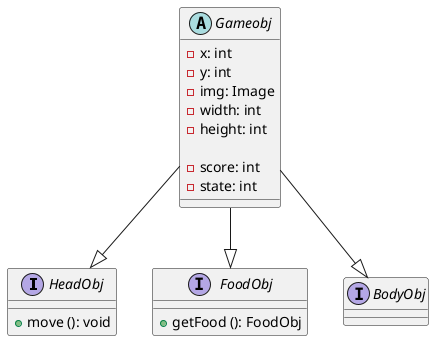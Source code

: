 @startuml

interface HeadObj {
    +move (): void
   

}

interface FoodObj {
    +getFood (): FoodObj

}

interface BodyObj {

}

abstract Gameobj {
    -x: int
    -y: int
    -img: Image
    -width: int
    -height: int

    -score: int
    -state: int
}

Gameobj --|> BodyObj
Gameobj --|> HeadObj
Gameobj --|> FoodObj

@enduml

metodo pattern template